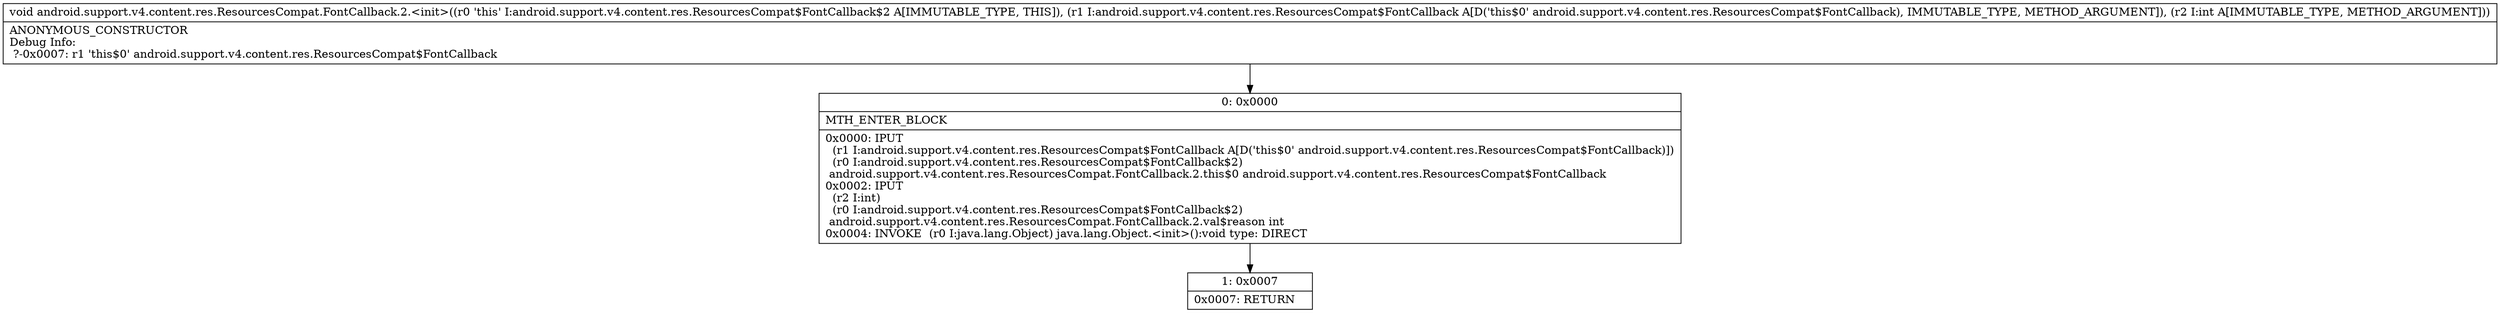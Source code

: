 digraph "CFG forandroid.support.v4.content.res.ResourcesCompat.FontCallback.2.\<init\>(Landroid\/support\/v4\/content\/res\/ResourcesCompat$FontCallback;I)V" {
Node_0 [shape=record,label="{0\:\ 0x0000|MTH_ENTER_BLOCK\l|0x0000: IPUT  \l  (r1 I:android.support.v4.content.res.ResourcesCompat$FontCallback A[D('this$0' android.support.v4.content.res.ResourcesCompat$FontCallback)])\l  (r0 I:android.support.v4.content.res.ResourcesCompat$FontCallback$2)\l android.support.v4.content.res.ResourcesCompat.FontCallback.2.this$0 android.support.v4.content.res.ResourcesCompat$FontCallback \l0x0002: IPUT  \l  (r2 I:int)\l  (r0 I:android.support.v4.content.res.ResourcesCompat$FontCallback$2)\l android.support.v4.content.res.ResourcesCompat.FontCallback.2.val$reason int \l0x0004: INVOKE  (r0 I:java.lang.Object) java.lang.Object.\<init\>():void type: DIRECT \l}"];
Node_1 [shape=record,label="{1\:\ 0x0007|0x0007: RETURN   \l}"];
MethodNode[shape=record,label="{void android.support.v4.content.res.ResourcesCompat.FontCallback.2.\<init\>((r0 'this' I:android.support.v4.content.res.ResourcesCompat$FontCallback$2 A[IMMUTABLE_TYPE, THIS]), (r1 I:android.support.v4.content.res.ResourcesCompat$FontCallback A[D('this$0' android.support.v4.content.res.ResourcesCompat$FontCallback), IMMUTABLE_TYPE, METHOD_ARGUMENT]), (r2 I:int A[IMMUTABLE_TYPE, METHOD_ARGUMENT]))  | ANONYMOUS_CONSTRUCTOR\lDebug Info:\l  ?\-0x0007: r1 'this$0' android.support.v4.content.res.ResourcesCompat$FontCallback\l}"];
MethodNode -> Node_0;
Node_0 -> Node_1;
}

